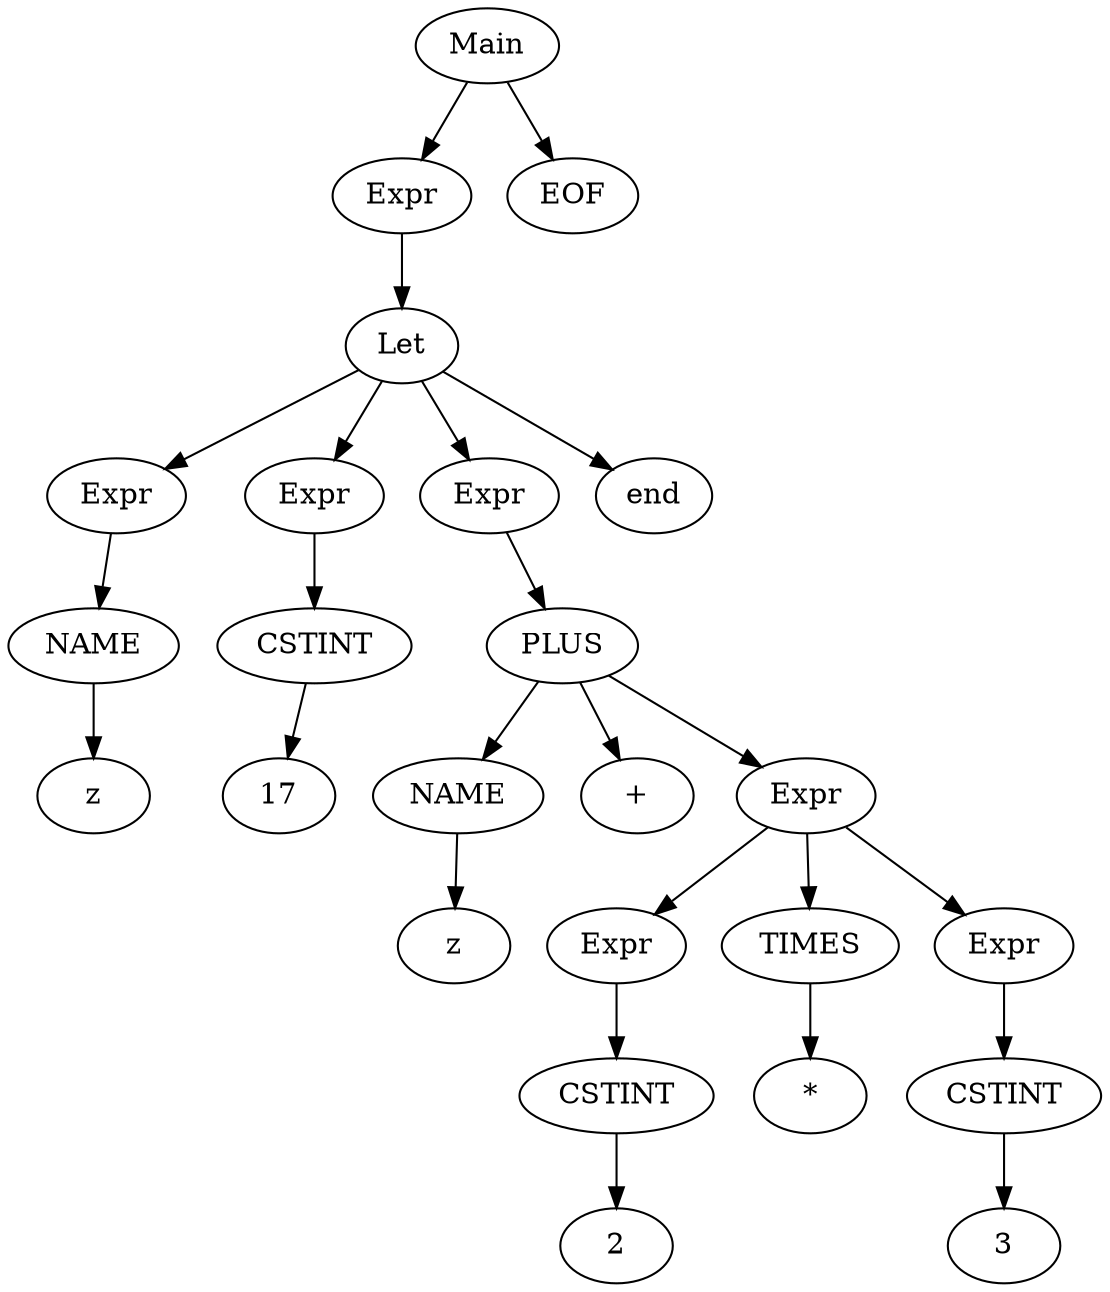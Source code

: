digraph tree {
	Main -> {Expr EOF};
	Expr -> Let ;
	"3Expr" [label=Expr];
	"7Expr" [label=Expr];
	"2Expr" [label=Expr];
	Let -> {"3Expr" "7Expr" "2Expr" end} //Var z + 2 * 3
	"3Expr" -> NAME -> "z"
	"7Expr" -> {"3CSTINT" [label=CSTINT]} -> "17"
	PLUS -> {"2NAME" [label=NAME]} -> {"2z" [label=z]}
	PLUS -> "+"
	"2Expr" -> { PLUS} -> { "4Expr" [label=Expr]}
	"4Expr" -> {"5Expr" [label=Expr] TIMES "6Expr" [label=Expr]}
	TIMES -> "*"
	"6Expr" -> CSTINT -> "3"
	"5Expr" -> "2CSTINT" -> "2"
	"2CSTINT" [label=CSTINT]
}
// Let z = (17) in 5 + Var z * 3 end EOF
